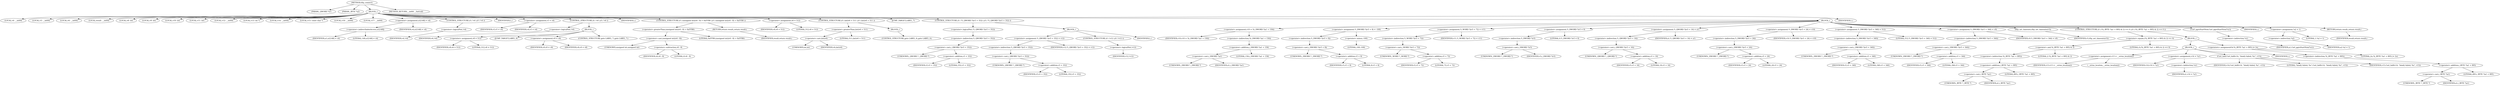 digraph tftp_connect {  
"1000115" [label = "(METHOD,tftp_connect)" ]
"1000116" [label = "(PARAM,_QWORD *a1)" ]
"1000117" [label = "(PARAM,_BYTE *a2)" ]
"1000118" [label = "(BLOCK,,)" ]
"1000119" [label = "(LOCAL,v4: __int64)" ]
"1000120" [label = "(LOCAL,v5: __int64)" ]
"1000121" [label = "(LOCAL,v6: __int64)" ]
"1000122" [label = "(LOCAL,result: __int64)" ]
"1000123" [label = "(LOCAL,v8: int)" ]
"1000124" [label = "(LOCAL,v9: int)" ]
"1000125" [label = "(LOCAL,v10: int)" ]
"1000126" [label = "(LOCAL,v11: int)" ]
"1000127" [label = "(LOCAL,v12: __int64)" ]
"1000128" [label = "(LOCAL,v13: int *)" ]
"1000129" [label = "(LOCAL,v14: __int64)" ]
"1000130" [label = "(LOCAL,v15: const char *)" ]
"1000131" [label = "(LOCAL,v16: __int64)" ]
"1000132" [label = "(LOCAL,v17: __int64)" ]
"1000133" [label = "(<operator>.assignment,a1[148] = v4)" ]
"1000134" [label = "(<operator>.indirectIndexAccess,a1[148])" ]
"1000135" [label = "(IDENTIFIER,a1,a1[148] = v4)" ]
"1000136" [label = "(LITERAL,148,a1[148] = v4)" ]
"1000137" [label = "(IDENTIFIER,v4,a1[148] = v4)" ]
"1000138" [label = "(CONTROL_STRUCTURE,if ( !v4 ),if ( !v4 ))" ]
"1000139" [label = "(<operator>.logicalNot,!v4)" ]
"1000140" [label = "(IDENTIFIER,v4,!v4)" ]
"1000141" [label = "(IDENTIFIER,L,)" ]
"1000142" [label = "(<operator>.assignment,v5 = v4)" ]
"1000143" [label = "(IDENTIFIER,v5,v5 = v4)" ]
"1000144" [label = "(IDENTIFIER,v4,v5 = v4)" ]
"1000145" [label = "(CONTROL_STRUCTURE,if ( !v6 ),if ( !v6 ))" ]
"1000146" [label = "(<operator>.logicalNot,!v6)" ]
"1000147" [label = "(IDENTIFIER,v6,!v6)" ]
"1000148" [label = "(BLOCK,,)" ]
"1000149" [label = "(<operator>.assignment,v8 = 512)" ]
"1000150" [label = "(IDENTIFIER,v8,v8 = 512)" ]
"1000151" [label = "(LITERAL,512,v8 = 512)" ]
"1000152" [label = "(JUMP_TARGET,LABEL_6)" ]
"1000153" [label = "(<operator>.assignment,v9 = v8)" ]
"1000154" [label = "(IDENTIFIER,v9,v9 = v8)" ]
"1000155" [label = "(IDENTIFIER,v8,v9 = v8)" ]
"1000156" [label = "(CONTROL_STRUCTURE,goto LABEL_7;,goto LABEL_7;)" ]
"1000157" [label = "(IDENTIFIER,L,)" ]
"1000158" [label = "(CONTROL_STRUCTURE,if ( (unsigned int)(v6 - 8) > 0xFFB0 ),if ( (unsigned int)(v6 - 8) > 0xFFB0 ))" ]
"1000159" [label = "(<operator>.greaterThan,(unsigned int)(v6 - 8) > 0xFFB0)" ]
"1000160" [label = "(<operator>.cast,(unsigned int)(v6 - 8))" ]
"1000161" [label = "(UNKNOWN,unsigned int,unsigned int)" ]
"1000162" [label = "(<operator>.subtraction,v6 - 8)" ]
"1000163" [label = "(IDENTIFIER,v6,v6 - 8)" ]
"1000164" [label = "(LITERAL,8,v6 - 8)" ]
"1000165" [label = "(LITERAL,0xFFB0,(unsigned int)(v6 - 8) > 0xFFB0)" ]
"1000166" [label = "(RETURN,return result;,return result;)" ]
"1000167" [label = "(IDENTIFIER,result,return result;)" ]
"1000168" [label = "(<operator>.assignment,v8 = 512)" ]
"1000169" [label = "(IDENTIFIER,v8,v8 = 512)" ]
"1000170" [label = "(LITERAL,512,v8 = 512)" ]
"1000171" [label = "(CONTROL_STRUCTURE,if ( (int)v6 > 511 ),if ( (int)v6 > 511 ))" ]
"1000172" [label = "(<operator>.greaterThan,(int)v6 > 511)" ]
"1000173" [label = "(<operator>.cast,(int)v6)" ]
"1000174" [label = "(UNKNOWN,int,int)" ]
"1000175" [label = "(IDENTIFIER,v6,(int)v6)" ]
"1000176" [label = "(LITERAL,511,(int)v6 > 511)" ]
"1000177" [label = "(BLOCK,,)" ]
"1000178" [label = "(CONTROL_STRUCTURE,goto LABEL_6;,goto LABEL_6;)" ]
"1000179" [label = "(JUMP_TARGET,LABEL_7)" ]
"1000180" [label = "(CONTROL_STRUCTURE,if ( !*(_QWORD *)(v5 + 352) ),if ( !*(_QWORD *)(v5 + 352) ))" ]
"1000181" [label = "(<operator>.logicalNot,!*(_QWORD *)(v5 + 352))" ]
"1000182" [label = "(<operator>.indirection,*(_QWORD *)(v5 + 352))" ]
"1000183" [label = "(<operator>.cast,(_QWORD *)(v5 + 352))" ]
"1000184" [label = "(UNKNOWN,_QWORD *,_QWORD *)" ]
"1000185" [label = "(<operator>.addition,v5 + 352)" ]
"1000186" [label = "(IDENTIFIER,v5,v5 + 352)" ]
"1000187" [label = "(LITERAL,352,v5 + 352)" ]
"1000188" [label = "(BLOCK,,)" ]
"1000189" [label = "(<operator>.assignment,*(_QWORD *)(v5 + 352) = v12)" ]
"1000190" [label = "(<operator>.indirection,*(_QWORD *)(v5 + 352))" ]
"1000191" [label = "(<operator>.cast,(_QWORD *)(v5 + 352))" ]
"1000192" [label = "(UNKNOWN,_QWORD *,_QWORD *)" ]
"1000193" [label = "(<operator>.addition,v5 + 352)" ]
"1000194" [label = "(IDENTIFIER,v5,v5 + 352)" ]
"1000195" [label = "(LITERAL,352,v5 + 352)" ]
"1000196" [label = "(IDENTIFIER,v12,*(_QWORD *)(v5 + 352) = v12)" ]
"1000197" [label = "(CONTROL_STRUCTURE,if ( !v12 ),if ( !v12 ))" ]
"1000198" [label = "(<operator>.logicalNot,!v12)" ]
"1000199" [label = "(IDENTIFIER,v12,!v12)" ]
"1000200" [label = "(IDENTIFIER,L,)" ]
"1000201" [label = "(BLOCK,,)" ]
"1000202" [label = "(<operator>.assignment,v10 = *((_DWORD *)a1 + 156))" ]
"1000203" [label = "(IDENTIFIER,v10,v10 = *((_DWORD *)a1 + 156))" ]
"1000204" [label = "(<operator>.indirection,*((_DWORD *)a1 + 156))" ]
"1000205" [label = "(<operator>.addition,(_DWORD *)a1 + 156)" ]
"1000206" [label = "(<operator>.cast,(_DWORD *)a1)" ]
"1000207" [label = "(UNKNOWN,_DWORD *,_DWORD *)" ]
"1000208" [label = "(IDENTIFIER,a1,(_DWORD *)a1)" ]
"1000209" [label = "(LITERAL,156,(_DWORD *)a1 + 156)" ]
"1000210" [label = "(<operator>.assignment,*(_DWORD *)(v5 + 8) = -100)" ]
"1000211" [label = "(<operator>.indirection,*(_DWORD *)(v5 + 8))" ]
"1000212" [label = "(<operator>.cast,(_DWORD *)(v5 + 8))" ]
"1000213" [label = "(UNKNOWN,_DWORD *,_DWORD *)" ]
"1000214" [label = "(<operator>.addition,v5 + 8)" ]
"1000215" [label = "(IDENTIFIER,v5,v5 + 8)" ]
"1000216" [label = "(LITERAL,8,v5 + 8)" ]
"1000217" [label = "(<operator>.minus,-100)" ]
"1000218" [label = "(LITERAL,100,-100)" ]
"1000219" [label = "(<operator>.assignment,*(_WORD *)(v5 + 72) = v11)" ]
"1000220" [label = "(<operator>.indirection,*(_WORD *)(v5 + 72))" ]
"1000221" [label = "(<operator>.cast,(_WORD *)(v5 + 72))" ]
"1000222" [label = "(UNKNOWN,_WORD *,_WORD *)" ]
"1000223" [label = "(<operator>.addition,v5 + 72)" ]
"1000224" [label = "(IDENTIFIER,v5,v5 + 72)" ]
"1000225" [label = "(LITERAL,72,v5 + 72)" ]
"1000226" [label = "(IDENTIFIER,v11,*(_WORD *)(v5 + 72) = v11)" ]
"1000227" [label = "(<operator>.assignment,*(_DWORD *)v5 = 0)" ]
"1000228" [label = "(<operator>.indirection,*(_DWORD *)v5)" ]
"1000229" [label = "(<operator>.cast,(_DWORD *)v5)" ]
"1000230" [label = "(UNKNOWN,_DWORD *,_DWORD *)" ]
"1000231" [label = "(IDENTIFIER,v5,(_DWORD *)v5)" ]
"1000232" [label = "(LITERAL,0,*(_DWORD *)v5 = 0)" ]
"1000233" [label = "(<operator>.assignment,*(_QWORD *)(v5 + 16) = a1)" ]
"1000234" [label = "(<operator>.indirection,*(_QWORD *)(v5 + 16))" ]
"1000235" [label = "(<operator>.cast,(_QWORD *)(v5 + 16))" ]
"1000236" [label = "(UNKNOWN,_QWORD *,_QWORD *)" ]
"1000237" [label = "(<operator>.addition,v5 + 16)" ]
"1000238" [label = "(IDENTIFIER,v5,v5 + 16)" ]
"1000239" [label = "(LITERAL,16,v5 + 16)" ]
"1000240" [label = "(IDENTIFIER,a1,*(_QWORD *)(v5 + 16) = a1)" ]
"1000241" [label = "(<operator>.assignment,*(_DWORD *)(v5 + 24) = v10)" ]
"1000242" [label = "(<operator>.indirection,*(_DWORD *)(v5 + 24))" ]
"1000243" [label = "(<operator>.cast,(_DWORD *)(v5 + 24))" ]
"1000244" [label = "(UNKNOWN,_DWORD *,_DWORD *)" ]
"1000245" [label = "(<operator>.addition,v5 + 24)" ]
"1000246" [label = "(IDENTIFIER,v5,v5 + 24)" ]
"1000247" [label = "(LITERAL,24,v5 + 24)" ]
"1000248" [label = "(IDENTIFIER,v10,*(_DWORD *)(v5 + 24) = v10)" ]
"1000249" [label = "(<operator>.assignment,*(_DWORD *)(v5 + 340) = 512)" ]
"1000250" [label = "(<operator>.indirection,*(_DWORD *)(v5 + 340))" ]
"1000251" [label = "(<operator>.cast,(_DWORD *)(v5 + 340))" ]
"1000252" [label = "(UNKNOWN,_DWORD *,_DWORD *)" ]
"1000253" [label = "(<operator>.addition,v5 + 340)" ]
"1000254" [label = "(IDENTIFIER,v5,v5 + 340)" ]
"1000255" [label = "(LITERAL,340,v5 + 340)" ]
"1000256" [label = "(LITERAL,512,*(_DWORD *)(v5 + 340) = 512)" ]
"1000257" [label = "(<operator>.assignment,*(_DWORD *)(v5 + 344) = v9)" ]
"1000258" [label = "(<operator>.indirection,*(_DWORD *)(v5 + 344))" ]
"1000259" [label = "(<operator>.cast,(_DWORD *)(v5 + 344))" ]
"1000260" [label = "(UNKNOWN,_DWORD *,_DWORD *)" ]
"1000261" [label = "(<operator>.addition,v5 + 344)" ]
"1000262" [label = "(IDENTIFIER,v5,v5 + 344)" ]
"1000263" [label = "(LITERAL,344,v5 + 344)" ]
"1000264" [label = "(IDENTIFIER,v9,*(_DWORD *)(v5 + 344) = v9)" ]
"1000265" [label = "(tftp_set_timeouts,tftp_set_timeouts(v5))" ]
"1000266" [label = "(IDENTIFIER,v5,tftp_set_timeouts(v5))" ]
"1000267" [label = "(CONTROL_STRUCTURE,if ( (*((_BYTE *)a1 + 895) & 2) == 0 ),if ( (*((_BYTE *)a1 + 895) & 2) == 0 ))" ]
"1000268" [label = "(<operator>.equals,(*((_BYTE *)a1 + 895) & 2) == 0)" ]
"1000269" [label = "(<operator>.and,*((_BYTE *)a1 + 895) & 2)" ]
"1000270" [label = "(<operator>.indirection,*((_BYTE *)a1 + 895))" ]
"1000271" [label = "(<operator>.addition,(_BYTE *)a1 + 895)" ]
"1000272" [label = "(<operator>.cast,(_BYTE *)a1)" ]
"1000273" [label = "(UNKNOWN,_BYTE *,_BYTE *)" ]
"1000274" [label = "(IDENTIFIER,a1,(_BYTE *)a1)" ]
"1000275" [label = "(LITERAL,895,(_BYTE *)a1 + 895)" ]
"1000276" [label = "(LITERAL,2,*((_BYTE *)a1 + 895) & 2)" ]
"1000277" [label = "(LITERAL,0,(*((_BYTE *)a1 + 895) & 2) == 0)" ]
"1000278" [label = "(BLOCK,,)" ]
"1000279" [label = "(BLOCK,,)" ]
"1000280" [label = "(<operator>.assignment,v13 = __errno_location())" ]
"1000281" [label = "(IDENTIFIER,v13,v13 = __errno_location())" ]
"1000282" [label = "(__errno_location,__errno_location())" ]
"1000283" [label = "(<operator>.assignment,v14 = *a1)" ]
"1000284" [label = "(IDENTIFIER,v14,v14 = *a1)" ]
"1000285" [label = "(<operator>.indirection,*a1)" ]
"1000286" [label = "(IDENTIFIER,a1,v14 = *a1)" ]
"1000287" [label = "(Curl_failf,Curl_failf(v14, \"bind() failed; %s\", v15))" ]
"1000288" [label = "(IDENTIFIER,v14,Curl_failf(v14, \"bind() failed; %s\", v15))" ]
"1000289" [label = "(LITERAL,\"bind() failed; %s\",Curl_failf(v14, \"bind() failed; %s\", v15))" ]
"1000290" [label = "(IDENTIFIER,v15,Curl_failf(v14, \"bind() failed; %s\", v15))" ]
"1000291" [label = "(IDENTIFIER,L,)" ]
"1000292" [label = "(<operators>.assignmentOr,*((_BYTE *)a1 + 895) |= 2u)" ]
"1000293" [label = "(<operator>.indirection,*((_BYTE *)a1 + 895))" ]
"1000294" [label = "(<operator>.addition,(_BYTE *)a1 + 895)" ]
"1000295" [label = "(<operator>.cast,(_BYTE *)a1)" ]
"1000296" [label = "(UNKNOWN,_BYTE *,_BYTE *)" ]
"1000297" [label = "(IDENTIFIER,a1,(_BYTE *)a1)" ]
"1000298" [label = "(LITERAL,895,(_BYTE *)a1 + 895)" ]
"1000299" [label = "(LITERAL,2u,*((_BYTE *)a1 + 895) |= 2u)" ]
"1000300" [label = "(Curl_pgrsStartNow,Curl_pgrsStartNow(*a1))" ]
"1000301" [label = "(<operator>.indirection,*a1)" ]
"1000302" [label = "(IDENTIFIER,a1,Curl_pgrsStartNow(*a1))" ]
"1000303" [label = "(IDENTIFIER,L,)" ]
"1000304" [label = "(<operator>.assignment,*a2 = 1)" ]
"1000305" [label = "(<operator>.indirection,*a2)" ]
"1000306" [label = "(IDENTIFIER,a2,*a2 = 1)" ]
"1000307" [label = "(LITERAL,1,*a2 = 1)" ]
"1000308" [label = "(RETURN,return result;,return result;)" ]
"1000309" [label = "(IDENTIFIER,result,return result;)" ]
"1000310" [label = "(IDENTIFIER,L,)" ]
"1000311" [label = "(METHOD_RETURN,__int64 __fastcall)" ]
  "1000115" -> "1000116" 
  "1000115" -> "1000117" 
  "1000115" -> "1000118" 
  "1000115" -> "1000311" 
  "1000118" -> "1000119" 
  "1000118" -> "1000120" 
  "1000118" -> "1000121" 
  "1000118" -> "1000122" 
  "1000118" -> "1000123" 
  "1000118" -> "1000124" 
  "1000118" -> "1000125" 
  "1000118" -> "1000126" 
  "1000118" -> "1000127" 
  "1000118" -> "1000128" 
  "1000118" -> "1000129" 
  "1000118" -> "1000130" 
  "1000118" -> "1000131" 
  "1000118" -> "1000132" 
  "1000118" -> "1000133" 
  "1000118" -> "1000138" 
  "1000118" -> "1000141" 
  "1000118" -> "1000142" 
  "1000118" -> "1000145" 
  "1000118" -> "1000157" 
  "1000118" -> "1000158" 
  "1000118" -> "1000168" 
  "1000118" -> "1000171" 
  "1000118" -> "1000179" 
  "1000118" -> "1000180" 
  "1000118" -> "1000201" 
  "1000118" -> "1000310" 
  "1000133" -> "1000134" 
  "1000133" -> "1000137" 
  "1000134" -> "1000135" 
  "1000134" -> "1000136" 
  "1000138" -> "1000139" 
  "1000139" -> "1000140" 
  "1000142" -> "1000143" 
  "1000142" -> "1000144" 
  "1000145" -> "1000146" 
  "1000145" -> "1000148" 
  "1000146" -> "1000147" 
  "1000148" -> "1000149" 
  "1000148" -> "1000152" 
  "1000148" -> "1000153" 
  "1000148" -> "1000156" 
  "1000149" -> "1000150" 
  "1000149" -> "1000151" 
  "1000153" -> "1000154" 
  "1000153" -> "1000155" 
  "1000158" -> "1000159" 
  "1000158" -> "1000166" 
  "1000159" -> "1000160" 
  "1000159" -> "1000165" 
  "1000160" -> "1000161" 
  "1000160" -> "1000162" 
  "1000162" -> "1000163" 
  "1000162" -> "1000164" 
  "1000166" -> "1000167" 
  "1000168" -> "1000169" 
  "1000168" -> "1000170" 
  "1000171" -> "1000172" 
  "1000171" -> "1000177" 
  "1000172" -> "1000173" 
  "1000172" -> "1000176" 
  "1000173" -> "1000174" 
  "1000173" -> "1000175" 
  "1000177" -> "1000178" 
  "1000180" -> "1000181" 
  "1000180" -> "1000188" 
  "1000181" -> "1000182" 
  "1000182" -> "1000183" 
  "1000183" -> "1000184" 
  "1000183" -> "1000185" 
  "1000185" -> "1000186" 
  "1000185" -> "1000187" 
  "1000188" -> "1000189" 
  "1000188" -> "1000197" 
  "1000188" -> "1000200" 
  "1000189" -> "1000190" 
  "1000189" -> "1000196" 
  "1000190" -> "1000191" 
  "1000191" -> "1000192" 
  "1000191" -> "1000193" 
  "1000193" -> "1000194" 
  "1000193" -> "1000195" 
  "1000197" -> "1000198" 
  "1000198" -> "1000199" 
  "1000201" -> "1000202" 
  "1000201" -> "1000210" 
  "1000201" -> "1000219" 
  "1000201" -> "1000227" 
  "1000201" -> "1000233" 
  "1000201" -> "1000241" 
  "1000201" -> "1000249" 
  "1000201" -> "1000257" 
  "1000201" -> "1000265" 
  "1000201" -> "1000267" 
  "1000201" -> "1000300" 
  "1000201" -> "1000303" 
  "1000201" -> "1000304" 
  "1000201" -> "1000308" 
  "1000202" -> "1000203" 
  "1000202" -> "1000204" 
  "1000204" -> "1000205" 
  "1000205" -> "1000206" 
  "1000205" -> "1000209" 
  "1000206" -> "1000207" 
  "1000206" -> "1000208" 
  "1000210" -> "1000211" 
  "1000210" -> "1000217" 
  "1000211" -> "1000212" 
  "1000212" -> "1000213" 
  "1000212" -> "1000214" 
  "1000214" -> "1000215" 
  "1000214" -> "1000216" 
  "1000217" -> "1000218" 
  "1000219" -> "1000220" 
  "1000219" -> "1000226" 
  "1000220" -> "1000221" 
  "1000221" -> "1000222" 
  "1000221" -> "1000223" 
  "1000223" -> "1000224" 
  "1000223" -> "1000225" 
  "1000227" -> "1000228" 
  "1000227" -> "1000232" 
  "1000228" -> "1000229" 
  "1000229" -> "1000230" 
  "1000229" -> "1000231" 
  "1000233" -> "1000234" 
  "1000233" -> "1000240" 
  "1000234" -> "1000235" 
  "1000235" -> "1000236" 
  "1000235" -> "1000237" 
  "1000237" -> "1000238" 
  "1000237" -> "1000239" 
  "1000241" -> "1000242" 
  "1000241" -> "1000248" 
  "1000242" -> "1000243" 
  "1000243" -> "1000244" 
  "1000243" -> "1000245" 
  "1000245" -> "1000246" 
  "1000245" -> "1000247" 
  "1000249" -> "1000250" 
  "1000249" -> "1000256" 
  "1000250" -> "1000251" 
  "1000251" -> "1000252" 
  "1000251" -> "1000253" 
  "1000253" -> "1000254" 
  "1000253" -> "1000255" 
  "1000257" -> "1000258" 
  "1000257" -> "1000264" 
  "1000258" -> "1000259" 
  "1000259" -> "1000260" 
  "1000259" -> "1000261" 
  "1000261" -> "1000262" 
  "1000261" -> "1000263" 
  "1000265" -> "1000266" 
  "1000267" -> "1000268" 
  "1000267" -> "1000278" 
  "1000268" -> "1000269" 
  "1000268" -> "1000277" 
  "1000269" -> "1000270" 
  "1000269" -> "1000276" 
  "1000270" -> "1000271" 
  "1000271" -> "1000272" 
  "1000271" -> "1000275" 
  "1000272" -> "1000273" 
  "1000272" -> "1000274" 
  "1000278" -> "1000279" 
  "1000278" -> "1000292" 
  "1000279" -> "1000280" 
  "1000279" -> "1000283" 
  "1000279" -> "1000287" 
  "1000279" -> "1000291" 
  "1000280" -> "1000281" 
  "1000280" -> "1000282" 
  "1000283" -> "1000284" 
  "1000283" -> "1000285" 
  "1000285" -> "1000286" 
  "1000287" -> "1000288" 
  "1000287" -> "1000289" 
  "1000287" -> "1000290" 
  "1000292" -> "1000293" 
  "1000292" -> "1000299" 
  "1000293" -> "1000294" 
  "1000294" -> "1000295" 
  "1000294" -> "1000298" 
  "1000295" -> "1000296" 
  "1000295" -> "1000297" 
  "1000300" -> "1000301" 
  "1000301" -> "1000302" 
  "1000304" -> "1000305" 
  "1000304" -> "1000307" 
  "1000305" -> "1000306" 
  "1000308" -> "1000309" 
}
